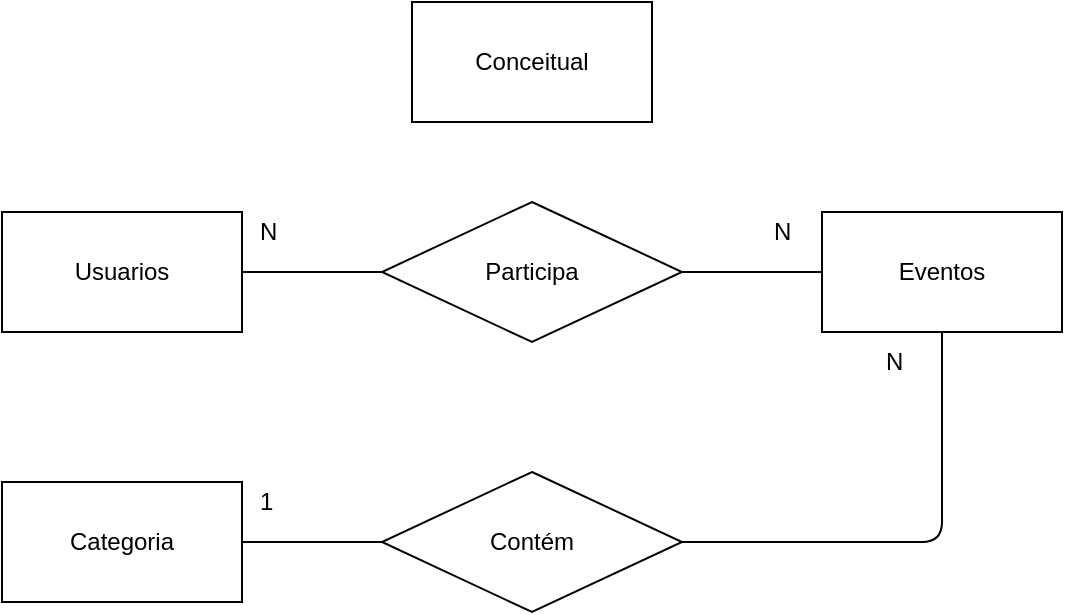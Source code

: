 <mxfile version="10.9.5" type="device"><diagram id="9u0etaZ7CSW0-cMZqbt5" name="Conceitual"><mxGraphModel dx="926" dy="628" grid="1" gridSize="10" guides="1" tooltips="1" connect="1" arrows="1" fold="1" page="1" pageScale="1" pageWidth="827" pageHeight="1169" math="0" shadow="0"><root><mxCell id="0"/><mxCell id="1" parent="0"/><mxCell id="uD7AnER8xpSKndb35Wuh-1" value="Conceitual" style="rounded=0;whiteSpace=wrap;html=1;" vertex="1" parent="1"><mxGeometry x="285" y="100" width="120" height="60" as="geometry"/></mxCell><mxCell id="uD7AnER8xpSKndb35Wuh-2" value="Usuarios" style="rounded=0;whiteSpace=wrap;html=1;" vertex="1" parent="1"><mxGeometry x="80" y="205" width="120" height="60" as="geometry"/></mxCell><mxCell id="uD7AnER8xpSKndb35Wuh-3" value="Participa" style="rhombus;whiteSpace=wrap;html=1;" vertex="1" parent="1"><mxGeometry x="270" y="200" width="150" height="70" as="geometry"/></mxCell><mxCell id="uD7AnER8xpSKndb35Wuh-4" value="Eventos" style="rounded=0;whiteSpace=wrap;html=1;" vertex="1" parent="1"><mxGeometry x="490" y="205" width="120" height="60" as="geometry"/></mxCell><mxCell id="uD7AnER8xpSKndb35Wuh-5" value="Categoria" style="rounded=0;whiteSpace=wrap;html=1;" vertex="1" parent="1"><mxGeometry x="80" y="340" width="120" height="60" as="geometry"/></mxCell><mxCell id="uD7AnER8xpSKndb35Wuh-6" value="Contém" style="rhombus;whiteSpace=wrap;html=1;" vertex="1" parent="1"><mxGeometry x="270" y="335" width="150" height="70" as="geometry"/></mxCell><mxCell id="uD7AnER8xpSKndb35Wuh-7" value="" style="endArrow=none;html=1;entryX=0;entryY=0.5;entryDx=0;entryDy=0;exitX=1;exitY=0.5;exitDx=0;exitDy=0;" edge="1" parent="1" source="uD7AnER8xpSKndb35Wuh-2" target="uD7AnER8xpSKndb35Wuh-3"><mxGeometry width="50" height="50" relative="1" as="geometry"><mxPoint x="80" y="480" as="sourcePoint"/><mxPoint x="130" y="430" as="targetPoint"/></mxGeometry></mxCell><mxCell id="uD7AnER8xpSKndb35Wuh-8" value="" style="endArrow=none;html=1;entryX=0;entryY=0.5;entryDx=0;entryDy=0;exitX=1;exitY=0.5;exitDx=0;exitDy=0;" edge="1" parent="1" source="uD7AnER8xpSKndb35Wuh-3" target="uD7AnER8xpSKndb35Wuh-4"><mxGeometry width="50" height="50" relative="1" as="geometry"><mxPoint x="80" y="480" as="sourcePoint"/><mxPoint x="130" y="430" as="targetPoint"/></mxGeometry></mxCell><mxCell id="uD7AnER8xpSKndb35Wuh-9" value="" style="endArrow=none;html=1;entryX=0.5;entryY=1;entryDx=0;entryDy=0;exitX=1;exitY=0.5;exitDx=0;exitDy=0;" edge="1" parent="1" source="uD7AnER8xpSKndb35Wuh-6" target="uD7AnER8xpSKndb35Wuh-4"><mxGeometry width="50" height="50" relative="1" as="geometry"><mxPoint x="80" y="480" as="sourcePoint"/><mxPoint x="130" y="430" as="targetPoint"/><Array as="points"><mxPoint x="550" y="370"/></Array></mxGeometry></mxCell><mxCell id="uD7AnER8xpSKndb35Wuh-10" value="" style="endArrow=none;html=1;entryX=0;entryY=0.5;entryDx=0;entryDy=0;exitX=1;exitY=0.5;exitDx=0;exitDy=0;" edge="1" parent="1" source="uD7AnER8xpSKndb35Wuh-5" target="uD7AnER8xpSKndb35Wuh-6"><mxGeometry width="50" height="50" relative="1" as="geometry"><mxPoint x="80" y="480" as="sourcePoint"/><mxPoint x="130" y="430" as="targetPoint"/></mxGeometry></mxCell><mxCell id="uD7AnER8xpSKndb35Wuh-11" value="N" style="text;html=1;resizable=0;points=[];autosize=1;align=left;verticalAlign=top;spacingTop=-4;" vertex="1" parent="1"><mxGeometry x="207" y="205" width="20" height="20" as="geometry"/></mxCell><mxCell id="uD7AnER8xpSKndb35Wuh-12" value="N" style="text;html=1;resizable=0;points=[];autosize=1;align=left;verticalAlign=top;spacingTop=-4;" vertex="1" parent="1"><mxGeometry x="464" y="205" width="20" height="20" as="geometry"/></mxCell><mxCell id="uD7AnER8xpSKndb35Wuh-13" value="N" style="text;html=1;resizable=0;points=[];autosize=1;align=left;verticalAlign=top;spacingTop=-4;" vertex="1" parent="1"><mxGeometry x="520" y="270" width="20" height="20" as="geometry"/></mxCell><mxCell id="uD7AnER8xpSKndb35Wuh-14" value="1" style="text;html=1;resizable=0;points=[];autosize=1;align=left;verticalAlign=top;spacingTop=-4;" vertex="1" parent="1"><mxGeometry x="207" y="340" width="20" height="20" as="geometry"/></mxCell></root></mxGraphModel></diagram><diagram id="s3To-qh_rYyQxFbjseQi" name="Logico"><mxGraphModel dx="926" dy="628" grid="1" gridSize="10" guides="1" tooltips="1" connect="1" arrows="1" fold="1" page="1" pageScale="1" pageWidth="827" pageHeight="1169" math="0" shadow="0"><root><mxCell id="-VQAUZWXzE-KJ-DqyXH6-0"/><mxCell id="-VQAUZWXzE-KJ-DqyXH6-1" parent="-VQAUZWXzE-KJ-DqyXH6-0"/><mxCell id="-VQAUZWXzE-KJ-DqyXH6-2" value="Logico" style="rounded=0;whiteSpace=wrap;html=1;" vertex="1" parent="-VQAUZWXzE-KJ-DqyXH6-1"><mxGeometry x="340" y="80" width="120" height="60" as="geometry"/></mxCell><mxCell id="-VQAUZWXzE-KJ-DqyXH6-5" value="Usuarios" style="swimlane;fontStyle=0;childLayout=stackLayout;horizontal=1;startSize=26;fillColor=#e0e0e0;horizontalStack=0;resizeParent=1;resizeParentMax=0;resizeLast=0;collapsible=1;marginBottom=0;swimlaneFillColor=#ffffff;align=center;fontSize=14;" vertex="1" parent="-VQAUZWXzE-KJ-DqyXH6-1"><mxGeometry x="150" y="255" width="180" height="160" as="geometry"/></mxCell><mxCell id="-VQAUZWXzE-KJ-DqyXH6-6" value="IdUsuario : Int" style="shape=partialRectangle;top=0;left=0;right=0;bottom=1;align=left;verticalAlign=middle;fillColor=none;spacingLeft=34;spacingRight=4;overflow=hidden;rotatable=0;points=[[0,0.5],[1,0.5]];portConstraint=eastwest;dropTarget=0;fontStyle=5;fontSize=12;" vertex="1" parent="-VQAUZWXzE-KJ-DqyXH6-5"><mxGeometry y="26" width="180" height="30" as="geometry"/></mxCell><mxCell id="-VQAUZWXzE-KJ-DqyXH6-7" value="PK" style="shape=partialRectangle;top=0;left=0;bottom=0;fillColor=none;align=left;verticalAlign=middle;spacingLeft=4;spacingRight=4;overflow=hidden;rotatable=0;points=[];portConstraint=eastwest;part=1;fontSize=12;" vertex="1" connectable="0" parent="-VQAUZWXzE-KJ-DqyXH6-6"><mxGeometry width="30" height="30" as="geometry"/></mxCell><mxCell id="-VQAUZWXzE-KJ-DqyXH6-8" value="Nome : Varchar(255)" style="shape=partialRectangle;top=0;left=0;right=0;bottom=0;align=left;verticalAlign=top;fillColor=none;spacingLeft=34;spacingRight=4;overflow=hidden;rotatable=0;points=[[0,0.5],[1,0.5]];portConstraint=eastwest;dropTarget=0;fontSize=12;" vertex="1" parent="-VQAUZWXzE-KJ-DqyXH6-5"><mxGeometry y="56" width="180" height="26" as="geometry"/></mxCell><mxCell id="-VQAUZWXzE-KJ-DqyXH6-9" value="" style="shape=partialRectangle;top=0;left=0;bottom=0;fillColor=none;align=left;verticalAlign=top;spacingLeft=4;spacingRight=4;overflow=hidden;rotatable=0;points=[];portConstraint=eastwest;part=1;fontSize=12;" vertex="1" connectable="0" parent="-VQAUZWXzE-KJ-DqyXH6-8"><mxGeometry width="30" height="26" as="geometry"/></mxCell><mxCell id="-VQAUZWXzE-KJ-DqyXH6-10" value="Email : Varchar(255)" style="shape=partialRectangle;top=0;left=0;right=0;bottom=0;align=left;verticalAlign=top;fillColor=none;spacingLeft=34;spacingRight=4;overflow=hidden;rotatable=0;points=[[0,0.5],[1,0.5]];portConstraint=eastwest;dropTarget=0;fontSize=12;" vertex="1" parent="-VQAUZWXzE-KJ-DqyXH6-5"><mxGeometry y="82" width="180" height="26" as="geometry"/></mxCell><mxCell id="-VQAUZWXzE-KJ-DqyXH6-11" value="" style="shape=partialRectangle;top=0;left=0;bottom=0;fillColor=none;align=left;verticalAlign=top;spacingLeft=4;spacingRight=4;overflow=hidden;rotatable=0;points=[];portConstraint=eastwest;part=1;fontSize=12;" vertex="1" connectable="0" parent="-VQAUZWXzE-KJ-DqyXH6-10"><mxGeometry width="30" height="26" as="geometry"/></mxCell><mxCell id="-VQAUZWXzE-KJ-DqyXH6-12" value="Senha : Varchar(255)" style="shape=partialRectangle;top=0;left=0;right=0;bottom=0;align=left;verticalAlign=top;fillColor=none;spacingLeft=34;spacingRight=4;overflow=hidden;rotatable=0;points=[[0,0.5],[1,0.5]];portConstraint=eastwest;dropTarget=0;fontSize=12;" vertex="1" parent="-VQAUZWXzE-KJ-DqyXH6-5"><mxGeometry y="108" width="180" height="26" as="geometry"/></mxCell><mxCell id="-VQAUZWXzE-KJ-DqyXH6-13" value="" style="shape=partialRectangle;top=0;left=0;bottom=0;fillColor=none;align=left;verticalAlign=top;spacingLeft=4;spacingRight=4;overflow=hidden;rotatable=0;points=[];portConstraint=eastwest;part=1;fontSize=12;" vertex="1" connectable="0" parent="-VQAUZWXzE-KJ-DqyXH6-12"><mxGeometry width="30" height="26" as="geometry"/></mxCell><mxCell id="-VQAUZWXzE-KJ-DqyXH6-16" value="Permissao : Varchar(255)" style="shape=partialRectangle;top=0;left=0;right=0;bottom=0;align=left;verticalAlign=top;fillColor=none;spacingLeft=34;spacingRight=4;overflow=hidden;rotatable=0;points=[[0,0.5],[1,0.5]];portConstraint=eastwest;dropTarget=0;fontSize=12;" vertex="1" parent="-VQAUZWXzE-KJ-DqyXH6-5"><mxGeometry y="134" width="180" height="26" as="geometry"/></mxCell><mxCell id="-VQAUZWXzE-KJ-DqyXH6-17" value="" style="shape=partialRectangle;top=0;left=0;bottom=0;fillColor=none;align=left;verticalAlign=top;spacingLeft=4;spacingRight=4;overflow=hidden;rotatable=0;points=[];portConstraint=eastwest;part=1;fontSize=12;" vertex="1" connectable="0" parent="-VQAUZWXzE-KJ-DqyXH6-16"><mxGeometry width="30" height="26" as="geometry"/></mxCell><mxCell id="-VQAUZWXzE-KJ-DqyXH6-19" value="Categoriaas" style="swimlane;fontStyle=0;childLayout=stackLayout;horizontal=1;startSize=26;fillColor=#e0e0e0;horizontalStack=0;resizeParent=1;resizeParentMax=0;resizeLast=0;collapsible=1;marginBottom=0;swimlaneFillColor=#ffffff;align=center;fontSize=14;" vertex="1" parent="-VQAUZWXzE-KJ-DqyXH6-1"><mxGeometry x="480" y="374" width="180" height="82" as="geometry"/></mxCell><mxCell id="-VQAUZWXzE-KJ-DqyXH6-20" value="IdCategoria : Int" style="shape=partialRectangle;top=0;left=0;right=0;bottom=1;align=left;verticalAlign=middle;fillColor=none;spacingLeft=34;spacingRight=4;overflow=hidden;rotatable=0;points=[[0,0.5],[1,0.5]];portConstraint=eastwest;dropTarget=0;fontStyle=5;fontSize=12;" vertex="1" parent="-VQAUZWXzE-KJ-DqyXH6-19"><mxGeometry y="26" width="180" height="30" as="geometry"/></mxCell><mxCell id="-VQAUZWXzE-KJ-DqyXH6-21" value="PK" style="shape=partialRectangle;top=0;left=0;bottom=0;fillColor=none;align=left;verticalAlign=middle;spacingLeft=4;spacingRight=4;overflow=hidden;rotatable=0;points=[];portConstraint=eastwest;part=1;fontSize=12;" vertex="1" connectable="0" parent="-VQAUZWXzE-KJ-DqyXH6-20"><mxGeometry width="30" height="30" as="geometry"/></mxCell><mxCell id="-VQAUZWXzE-KJ-DqyXH6-22" value="Nome : Varchar(255)" style="shape=partialRectangle;top=0;left=0;right=0;bottom=0;align=left;verticalAlign=top;fillColor=none;spacingLeft=34;spacingRight=4;overflow=hidden;rotatable=0;points=[[0,0.5],[1,0.5]];portConstraint=eastwest;dropTarget=0;fontSize=12;" vertex="1" parent="-VQAUZWXzE-KJ-DqyXH6-19"><mxGeometry y="56" width="180" height="26" as="geometry"/></mxCell><mxCell id="-VQAUZWXzE-KJ-DqyXH6-23" value="" style="shape=partialRectangle;top=0;left=0;bottom=0;fillColor=none;align=left;verticalAlign=top;spacingLeft=4;spacingRight=4;overflow=hidden;rotatable=0;points=[];portConstraint=eastwest;part=1;fontSize=12;" vertex="1" connectable="0" parent="-VQAUZWXzE-KJ-DqyXH6-22"><mxGeometry width="30" height="26" as="geometry"/></mxCell><mxCell id="-VQAUZWXzE-KJ-DqyXH6-30" value="Eventos" style="swimlane;fontStyle=0;childLayout=stackLayout;horizontal=1;startSize=26;fillColor=#e0e0e0;horizontalStack=0;resizeParent=1;resizeParentMax=0;resizeLast=0;collapsible=1;marginBottom=0;swimlaneFillColor=#ffffff;align=center;fontSize=14;" vertex="1" parent="-VQAUZWXzE-KJ-DqyXH6-1"><mxGeometry x="360" y="484" width="190" height="238" as="geometry"/></mxCell><mxCell id="-VQAUZWXzE-KJ-DqyXH6-31" value="IdEventos : Int" style="shape=partialRectangle;top=0;left=0;right=0;bottom=1;align=left;verticalAlign=middle;fillColor=none;spacingLeft=34;spacingRight=4;overflow=hidden;rotatable=0;points=[[0,0.5],[1,0.5]];portConstraint=eastwest;dropTarget=0;fontStyle=5;fontSize=12;" vertex="1" parent="-VQAUZWXzE-KJ-DqyXH6-30"><mxGeometry y="26" width="190" height="30" as="geometry"/></mxCell><mxCell id="-VQAUZWXzE-KJ-DqyXH6-32" value="PK" style="shape=partialRectangle;top=0;left=0;bottom=0;fillColor=none;align=left;verticalAlign=middle;spacingLeft=4;spacingRight=4;overflow=hidden;rotatable=0;points=[];portConstraint=eastwest;part=1;fontSize=12;" vertex="1" connectable="0" parent="-VQAUZWXzE-KJ-DqyXH6-31"><mxGeometry width="30" height="30" as="geometry"/></mxCell><mxCell id="-VQAUZWXzE-KJ-DqyXH6-33" value="Titulo : Varchar(255)" style="shape=partialRectangle;top=0;left=0;right=0;bottom=0;align=left;verticalAlign=top;fillColor=none;spacingLeft=34;spacingRight=4;overflow=hidden;rotatable=0;points=[[0,0.5],[1,0.5]];portConstraint=eastwest;dropTarget=0;fontSize=12;" vertex="1" parent="-VQAUZWXzE-KJ-DqyXH6-30"><mxGeometry y="56" width="190" height="26" as="geometry"/></mxCell><mxCell id="-VQAUZWXzE-KJ-DqyXH6-34" value="" style="shape=partialRectangle;top=0;left=0;bottom=0;fillColor=none;align=left;verticalAlign=top;spacingLeft=4;spacingRight=4;overflow=hidden;rotatable=0;points=[];portConstraint=eastwest;part=1;fontSize=12;" vertex="1" connectable="0" parent="-VQAUZWXzE-KJ-DqyXH6-33"><mxGeometry width="30" height="26" as="geometry"/></mxCell><mxCell id="-VQAUZWXzE-KJ-DqyXH6-35" value="Descriaco : Varchar(255)" style="shape=partialRectangle;top=0;left=0;right=0;bottom=0;align=left;verticalAlign=top;fillColor=none;spacingLeft=34;spacingRight=4;overflow=hidden;rotatable=0;points=[[0,0.5],[1,0.5]];portConstraint=eastwest;dropTarget=0;fontSize=12;" vertex="1" parent="-VQAUZWXzE-KJ-DqyXH6-30"><mxGeometry y="82" width="190" height="26" as="geometry"/></mxCell><mxCell id="-VQAUZWXzE-KJ-DqyXH6-36" value="" style="shape=partialRectangle;top=0;left=0;bottom=0;fillColor=none;align=left;verticalAlign=top;spacingLeft=4;spacingRight=4;overflow=hidden;rotatable=0;points=[];portConstraint=eastwest;part=1;fontSize=12;" vertex="1" connectable="0" parent="-VQAUZWXzE-KJ-DqyXH6-35"><mxGeometry width="30" height="26" as="geometry"/></mxCell><mxCell id="-VQAUZWXzE-KJ-DqyXH6-37" value="DataEvento : DateTime" style="shape=partialRectangle;top=0;left=0;right=0;bottom=0;align=left;verticalAlign=top;fillColor=none;spacingLeft=34;spacingRight=4;overflow=hidden;rotatable=0;points=[[0,0.5],[1,0.5]];portConstraint=eastwest;dropTarget=0;fontSize=12;" vertex="1" parent="-VQAUZWXzE-KJ-DqyXH6-30"><mxGeometry y="108" width="190" height="26" as="geometry"/></mxCell><mxCell id="-VQAUZWXzE-KJ-DqyXH6-38" value="" style="shape=partialRectangle;top=0;left=0;bottom=0;fillColor=none;align=left;verticalAlign=top;spacingLeft=4;spacingRight=4;overflow=hidden;rotatable=0;points=[];portConstraint=eastwest;part=1;fontSize=12;" vertex="1" connectable="0" parent="-VQAUZWXzE-KJ-DqyXH6-37"><mxGeometry width="30" height="26" as="geometry"/></mxCell><mxCell id="-VQAUZWXzE-KJ-DqyXH6-39" value="DataCriacao : DateTime" style="shape=partialRectangle;top=0;left=0;right=0;bottom=0;align=left;verticalAlign=top;fillColor=none;spacingLeft=34;spacingRight=4;overflow=hidden;rotatable=0;points=[[0,0.5],[1,0.5]];portConstraint=eastwest;dropTarget=0;fontSize=12;" vertex="1" parent="-VQAUZWXzE-KJ-DqyXH6-30"><mxGeometry y="134" width="190" height="26" as="geometry"/></mxCell><mxCell id="-VQAUZWXzE-KJ-DqyXH6-40" value="" style="shape=partialRectangle;top=0;left=0;bottom=0;fillColor=none;align=left;verticalAlign=top;spacingLeft=4;spacingRight=4;overflow=hidden;rotatable=0;points=[];portConstraint=eastwest;part=1;fontSize=12;" vertex="1" connectable="0" parent="-VQAUZWXzE-KJ-DqyXH6-39"><mxGeometry width="30" height="26" as="geometry"/></mxCell><mxCell id="-VQAUZWXzE-KJ-DqyXH6-41" value="Ativo : Int" style="shape=partialRectangle;top=0;left=0;right=0;bottom=0;align=left;verticalAlign=top;fillColor=none;spacingLeft=34;spacingRight=4;overflow=hidden;rotatable=0;points=[[0,0.5],[1,0.5]];portConstraint=eastwest;dropTarget=0;fontSize=12;" vertex="1" parent="-VQAUZWXzE-KJ-DqyXH6-30"><mxGeometry y="160" width="190" height="26" as="geometry"/></mxCell><mxCell id="-VQAUZWXzE-KJ-DqyXH6-42" value="" style="shape=partialRectangle;top=0;left=0;bottom=0;fillColor=none;align=left;verticalAlign=top;spacingLeft=4;spacingRight=4;overflow=hidden;rotatable=0;points=[];portConstraint=eastwest;part=1;fontSize=12;" vertex="1" connectable="0" parent="-VQAUZWXzE-KJ-DqyXH6-41"><mxGeometry width="30" height="26" as="geometry"/></mxCell><mxCell id="-VQAUZWXzE-KJ-DqyXH6-43" value="Localizacao : Varchar(255)" style="shape=partialRectangle;top=0;left=0;right=0;bottom=0;align=left;verticalAlign=top;fillColor=none;spacingLeft=34;spacingRight=4;overflow=hidden;rotatable=0;points=[[0,0.5],[1,0.5]];portConstraint=eastwest;dropTarget=0;fontSize=12;" vertex="1" parent="-VQAUZWXzE-KJ-DqyXH6-30"><mxGeometry y="186" width="190" height="26" as="geometry"/></mxCell><mxCell id="-VQAUZWXzE-KJ-DqyXH6-44" value="" style="shape=partialRectangle;top=0;left=0;bottom=0;fillColor=none;align=left;verticalAlign=top;spacingLeft=4;spacingRight=4;overflow=hidden;rotatable=0;points=[];portConstraint=eastwest;part=1;fontSize=12;" vertex="1" connectable="0" parent="-VQAUZWXzE-KJ-DqyXH6-43"><mxGeometry width="30" height="26" as="geometry"/></mxCell><mxCell id="-VQAUZWXzE-KJ-DqyXH6-45" value="IdCategoria : Int " style="shape=partialRectangle;top=0;left=0;right=0;bottom=0;align=left;verticalAlign=top;fillColor=none;spacingLeft=34;spacingRight=4;overflow=hidden;rotatable=0;points=[[0,0.5],[1,0.5]];portConstraint=eastwest;dropTarget=0;fontSize=12;" vertex="1" parent="-VQAUZWXzE-KJ-DqyXH6-30"><mxGeometry y="212" width="190" height="26" as="geometry"/></mxCell><mxCell id="-VQAUZWXzE-KJ-DqyXH6-46" value="FK" style="shape=partialRectangle;top=0;left=0;bottom=0;fillColor=none;align=left;verticalAlign=top;spacingLeft=4;spacingRight=4;overflow=hidden;rotatable=0;points=[];portConstraint=eastwest;part=1;fontSize=12;" vertex="1" connectable="0" parent="-VQAUZWXzE-KJ-DqyXH6-45"><mxGeometry width="30" height="26" as="geometry"/></mxCell><mxCell id="-VQAUZWXzE-KJ-DqyXH6-47" value="Presença" style="swimlane;fontStyle=0;childLayout=stackLayout;horizontal=1;startSize=26;fillColor=#e0e0e0;horizontalStack=0;resizeParent=1;resizeParentMax=0;resizeLast=0;collapsible=1;marginBottom=0;swimlaneFillColor=#ffffff;align=center;fontSize=14;" vertex="1" parent="-VQAUZWXzE-KJ-DqyXH6-1"><mxGeometry x="140" y="456" width="180" height="82" as="geometry"/></mxCell><mxCell id="-VQAUZWXzE-KJ-DqyXH6-48" value="IdUsuario : Int" style="shape=partialRectangle;top=0;left=0;right=0;bottom=1;align=left;verticalAlign=middle;fillColor=none;spacingLeft=34;spacingRight=4;overflow=hidden;rotatable=0;points=[[0,0.5],[1,0.5]];portConstraint=eastwest;dropTarget=0;fontStyle=5;fontSize=12;" vertex="1" parent="-VQAUZWXzE-KJ-DqyXH6-47"><mxGeometry y="26" width="180" height="30" as="geometry"/></mxCell><mxCell id="-VQAUZWXzE-KJ-DqyXH6-49" value="FK" style="shape=partialRectangle;top=0;left=0;bottom=0;fillColor=none;align=left;verticalAlign=middle;spacingLeft=4;spacingRight=4;overflow=hidden;rotatable=0;points=[];portConstraint=eastwest;part=1;fontSize=12;" vertex="1" connectable="0" parent="-VQAUZWXzE-KJ-DqyXH6-48"><mxGeometry width="30" height="30" as="geometry"/></mxCell><mxCell id="-VQAUZWXzE-KJ-DqyXH6-50" value="IdEventos : Int" style="shape=partialRectangle;top=0;left=0;right=0;bottom=0;align=left;verticalAlign=top;fillColor=none;spacingLeft=34;spacingRight=4;overflow=hidden;rotatable=0;points=[[0,0.5],[1,0.5]];portConstraint=eastwest;dropTarget=0;fontSize=12;" vertex="1" parent="-VQAUZWXzE-KJ-DqyXH6-47"><mxGeometry y="56" width="180" height="26" as="geometry"/></mxCell><mxCell id="-VQAUZWXzE-KJ-DqyXH6-51" value="FK" style="shape=partialRectangle;top=0;left=0;bottom=0;fillColor=none;align=left;verticalAlign=top;spacingLeft=4;spacingRight=4;overflow=hidden;rotatable=0;points=[];portConstraint=eastwest;part=1;fontSize=12;" vertex="1" connectable="0" parent="-VQAUZWXzE-KJ-DqyXH6-50"><mxGeometry width="30" height="26" as="geometry"/></mxCell><mxCell id="z-72HlQcjtMI71qP5phY-0" value="" style="endArrow=none;html=1;entryX=0;entryY=0.5;entryDx=0;entryDy=0;exitX=1;exitY=0.5;exitDx=0;exitDy=0;" edge="1" parent="-VQAUZWXzE-KJ-DqyXH6-1" source="-VQAUZWXzE-KJ-DqyXH6-50" target="-VQAUZWXzE-KJ-DqyXH6-31"><mxGeometry width="50" height="50" relative="1" as="geometry"><mxPoint x="140" y="700" as="sourcePoint"/><mxPoint x="190" y="650" as="targetPoint"/></mxGeometry></mxCell><mxCell id="z-72HlQcjtMI71qP5phY-1" value="" style="endArrow=none;html=1;entryX=-0.006;entryY=0.3;entryDx=0;entryDy=0;entryPerimeter=0;exitX=0;exitY=0.5;exitDx=0;exitDy=0;" edge="1" parent="-VQAUZWXzE-KJ-DqyXH6-1" source="-VQAUZWXzE-KJ-DqyXH6-48" target="-VQAUZWXzE-KJ-DqyXH6-6"><mxGeometry width="50" height="50" relative="1" as="geometry"><mxPoint x="140" y="810" as="sourcePoint"/><mxPoint x="190" y="760" as="targetPoint"/><Array as="points"><mxPoint x="110" y="497"/><mxPoint x="110" y="290"/></Array></mxGeometry></mxCell><mxCell id="z-72HlQcjtMI71qP5phY-2" value="" style="endArrow=none;html=1;entryX=1;entryY=0.5;entryDx=0;entryDy=0;exitX=1;exitY=0.5;exitDx=0;exitDy=0;" edge="1" parent="-VQAUZWXzE-KJ-DqyXH6-1" source="-VQAUZWXzE-KJ-DqyXH6-45" target="-VQAUZWXzE-KJ-DqyXH6-20"><mxGeometry width="50" height="50" relative="1" as="geometry"><mxPoint x="100" y="810" as="sourcePoint"/><mxPoint x="150" y="760" as="targetPoint"/><Array as="points"><mxPoint x="710" y="709"/><mxPoint x="710" y="415"/></Array></mxGeometry></mxCell></root></mxGraphModel></diagram></mxfile>